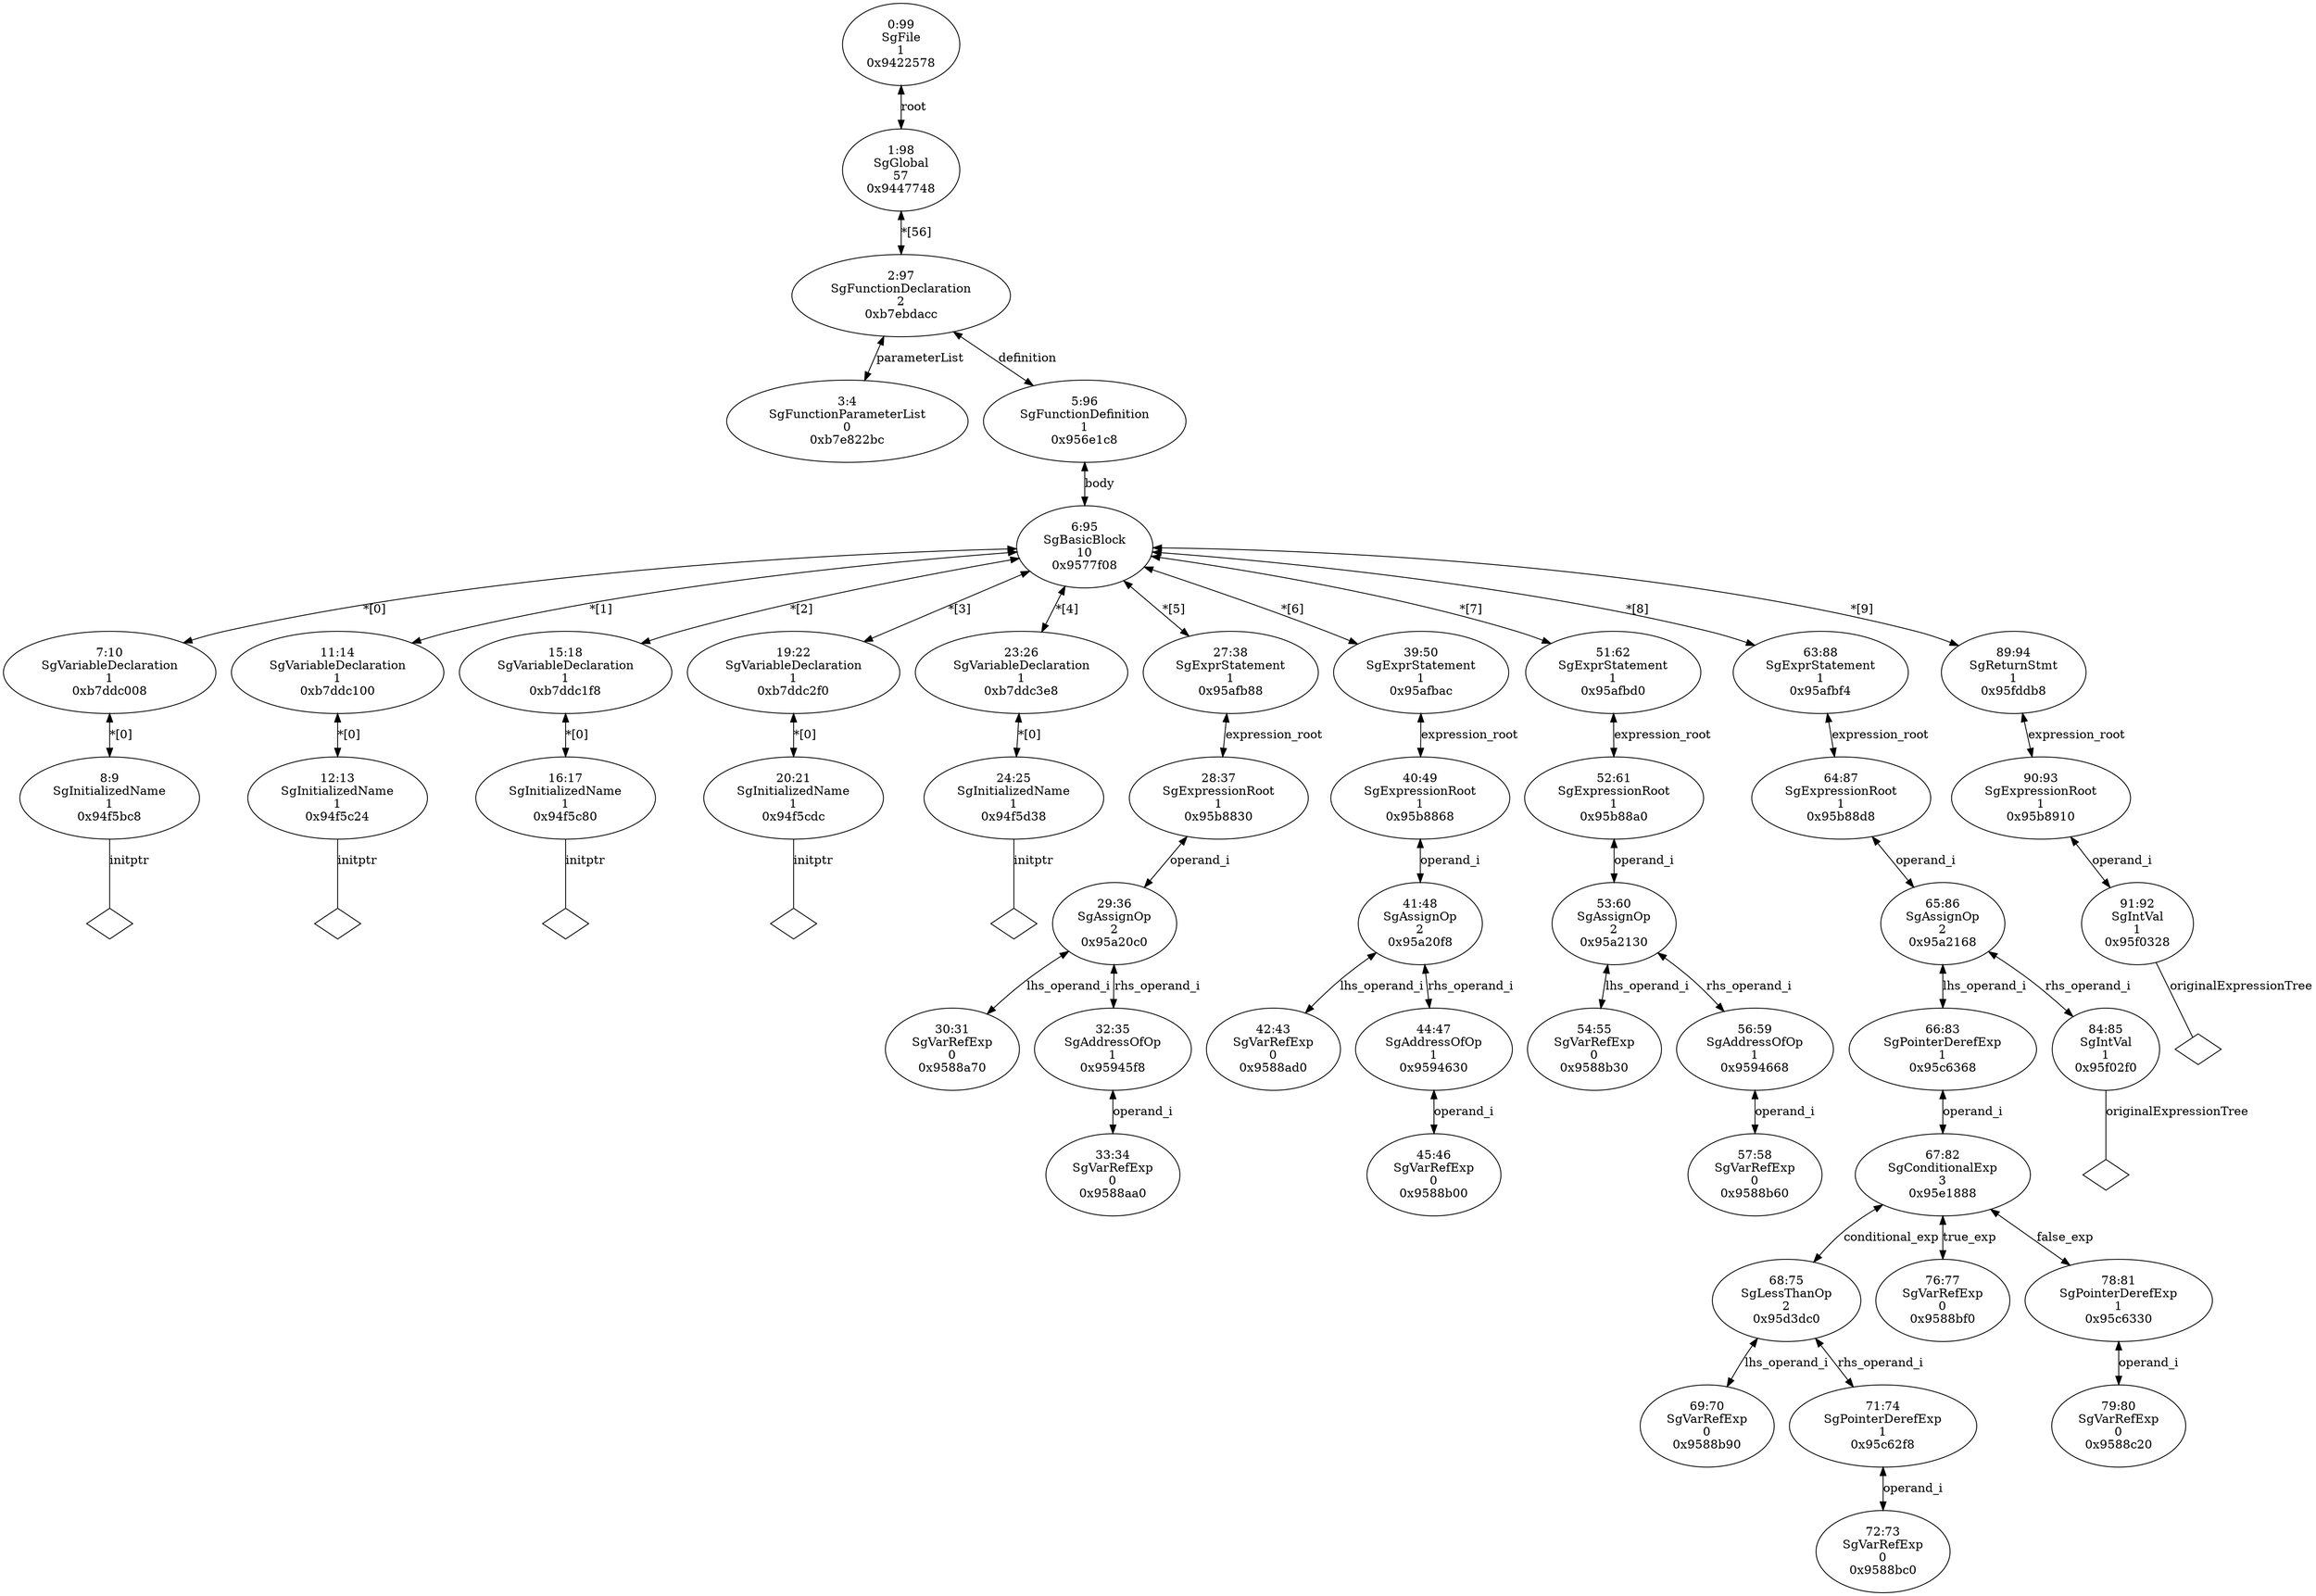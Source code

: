 digraph "G./ternop.c.dot" {
"0xb7e822bc"[label="3:4\nSgFunctionParameterList\n0\n0xb7e822bc\n" ];
"0x94f5bc8"[label="8:9\nSgInitializedName\n1\n0x94f5bc8\n" ];
"0x94f5bc8" -> "0x94f5bc8__initptr__null"[label="initptr" dir=none ];
"0x94f5bc8__initptr__null"[label="" shape=diamond ];
"0xb7ddc008"[label="7:10\nSgVariableDeclaration\n1\n0xb7ddc008\n" ];
"0xb7ddc008" -> "0x94f5bc8"[label="*[0]" dir=both ];
"0x94f5c24"[label="12:13\nSgInitializedName\n1\n0x94f5c24\n" ];
"0x94f5c24" -> "0x94f5c24__initptr__null"[label="initptr" dir=none ];
"0x94f5c24__initptr__null"[label="" shape=diamond ];
"0xb7ddc100"[label="11:14\nSgVariableDeclaration\n1\n0xb7ddc100\n" ];
"0xb7ddc100" -> "0x94f5c24"[label="*[0]" dir=both ];
"0x94f5c80"[label="16:17\nSgInitializedName\n1\n0x94f5c80\n" ];
"0x94f5c80" -> "0x94f5c80__initptr__null"[label="initptr" dir=none ];
"0x94f5c80__initptr__null"[label="" shape=diamond ];
"0xb7ddc1f8"[label="15:18\nSgVariableDeclaration\n1\n0xb7ddc1f8\n" ];
"0xb7ddc1f8" -> "0x94f5c80"[label="*[0]" dir=both ];
"0x94f5cdc"[label="20:21\nSgInitializedName\n1\n0x94f5cdc\n" ];
"0x94f5cdc" -> "0x94f5cdc__initptr__null"[label="initptr" dir=none ];
"0x94f5cdc__initptr__null"[label="" shape=diamond ];
"0xb7ddc2f0"[label="19:22\nSgVariableDeclaration\n1\n0xb7ddc2f0\n" ];
"0xb7ddc2f0" -> "0x94f5cdc"[label="*[0]" dir=both ];
"0x94f5d38"[label="24:25\nSgInitializedName\n1\n0x94f5d38\n" ];
"0x94f5d38" -> "0x94f5d38__initptr__null"[label="initptr" dir=none ];
"0x94f5d38__initptr__null"[label="" shape=diamond ];
"0xb7ddc3e8"[label="23:26\nSgVariableDeclaration\n1\n0xb7ddc3e8\n" ];
"0xb7ddc3e8" -> "0x94f5d38"[label="*[0]" dir=both ];
"0x9588a70"[label="30:31\nSgVarRefExp\n0\n0x9588a70\n" ];
"0x9588aa0"[label="33:34\nSgVarRefExp\n0\n0x9588aa0\n" ];
"0x95945f8"[label="32:35\nSgAddressOfOp\n1\n0x95945f8\n" ];
"0x95945f8" -> "0x9588aa0"[label="operand_i" dir=both ];
"0x95a20c0"[label="29:36\nSgAssignOp\n2\n0x95a20c0\n" ];
"0x95a20c0" -> "0x9588a70"[label="lhs_operand_i" dir=both ];
"0x95a20c0" -> "0x95945f8"[label="rhs_operand_i" dir=both ];
"0x95b8830"[label="28:37\nSgExpressionRoot\n1\n0x95b8830\n" ];
"0x95b8830" -> "0x95a20c0"[label="operand_i" dir=both ];
"0x95afb88"[label="27:38\nSgExprStatement\n1\n0x95afb88\n" ];
"0x95afb88" -> "0x95b8830"[label="expression_root" dir=both ];
"0x9588ad0"[label="42:43\nSgVarRefExp\n0\n0x9588ad0\n" ];
"0x9588b00"[label="45:46\nSgVarRefExp\n0\n0x9588b00\n" ];
"0x9594630"[label="44:47\nSgAddressOfOp\n1\n0x9594630\n" ];
"0x9594630" -> "0x9588b00"[label="operand_i" dir=both ];
"0x95a20f8"[label="41:48\nSgAssignOp\n2\n0x95a20f8\n" ];
"0x95a20f8" -> "0x9588ad0"[label="lhs_operand_i" dir=both ];
"0x95a20f8" -> "0x9594630"[label="rhs_operand_i" dir=both ];
"0x95b8868"[label="40:49\nSgExpressionRoot\n1\n0x95b8868\n" ];
"0x95b8868" -> "0x95a20f8"[label="operand_i" dir=both ];
"0x95afbac"[label="39:50\nSgExprStatement\n1\n0x95afbac\n" ];
"0x95afbac" -> "0x95b8868"[label="expression_root" dir=both ];
"0x9588b30"[label="54:55\nSgVarRefExp\n0\n0x9588b30\n" ];
"0x9588b60"[label="57:58\nSgVarRefExp\n0\n0x9588b60\n" ];
"0x9594668"[label="56:59\nSgAddressOfOp\n1\n0x9594668\n" ];
"0x9594668" -> "0x9588b60"[label="operand_i" dir=both ];
"0x95a2130"[label="53:60\nSgAssignOp\n2\n0x95a2130\n" ];
"0x95a2130" -> "0x9588b30"[label="lhs_operand_i" dir=both ];
"0x95a2130" -> "0x9594668"[label="rhs_operand_i" dir=both ];
"0x95b88a0"[label="52:61\nSgExpressionRoot\n1\n0x95b88a0\n" ];
"0x95b88a0" -> "0x95a2130"[label="operand_i" dir=both ];
"0x95afbd0"[label="51:62\nSgExprStatement\n1\n0x95afbd0\n" ];
"0x95afbd0" -> "0x95b88a0"[label="expression_root" dir=both ];
"0x9588b90"[label="69:70\nSgVarRefExp\n0\n0x9588b90\n" ];
"0x9588bc0"[label="72:73\nSgVarRefExp\n0\n0x9588bc0\n" ];
"0x95c62f8"[label="71:74\nSgPointerDerefExp\n1\n0x95c62f8\n" ];
"0x95c62f8" -> "0x9588bc0"[label="operand_i" dir=both ];
"0x95d3dc0"[label="68:75\nSgLessThanOp\n2\n0x95d3dc0\n" ];
"0x95d3dc0" -> "0x9588b90"[label="lhs_operand_i" dir=both ];
"0x95d3dc0" -> "0x95c62f8"[label="rhs_operand_i" dir=both ];
"0x9588bf0"[label="76:77\nSgVarRefExp\n0\n0x9588bf0\n" ];
"0x9588c20"[label="79:80\nSgVarRefExp\n0\n0x9588c20\n" ];
"0x95c6330"[label="78:81\nSgPointerDerefExp\n1\n0x95c6330\n" ];
"0x95c6330" -> "0x9588c20"[label="operand_i" dir=both ];
"0x95e1888"[label="67:82\nSgConditionalExp\n3\n0x95e1888\n" ];
"0x95e1888" -> "0x95d3dc0"[label="conditional_exp" dir=both ];
"0x95e1888" -> "0x9588bf0"[label="true_exp" dir=both ];
"0x95e1888" -> "0x95c6330"[label="false_exp" dir=both ];
"0x95c6368"[label="66:83\nSgPointerDerefExp\n1\n0x95c6368\n" ];
"0x95c6368" -> "0x95e1888"[label="operand_i" dir=both ];
"0x95f02f0"[label="84:85\nSgIntVal\n1\n0x95f02f0\n" ];
"0x95f02f0" -> "0x95f02f0__originalExpressionTree__null"[label="originalExpressionTree" dir=none ];
"0x95f02f0__originalExpressionTree__null"[label="" shape=diamond ];
"0x95a2168"[label="65:86\nSgAssignOp\n2\n0x95a2168\n" ];
"0x95a2168" -> "0x95c6368"[label="lhs_operand_i" dir=both ];
"0x95a2168" -> "0x95f02f0"[label="rhs_operand_i" dir=both ];
"0x95b88d8"[label="64:87\nSgExpressionRoot\n1\n0x95b88d8\n" ];
"0x95b88d8" -> "0x95a2168"[label="operand_i" dir=both ];
"0x95afbf4"[label="63:88\nSgExprStatement\n1\n0x95afbf4\n" ];
"0x95afbf4" -> "0x95b88d8"[label="expression_root" dir=both ];
"0x95f0328"[label="91:92\nSgIntVal\n1\n0x95f0328\n" ];
"0x95f0328" -> "0x95f0328__originalExpressionTree__null"[label="originalExpressionTree" dir=none ];
"0x95f0328__originalExpressionTree__null"[label="" shape=diamond ];
"0x95b8910"[label="90:93\nSgExpressionRoot\n1\n0x95b8910\n" ];
"0x95b8910" -> "0x95f0328"[label="operand_i" dir=both ];
"0x95fddb8"[label="89:94\nSgReturnStmt\n1\n0x95fddb8\n" ];
"0x95fddb8" -> "0x95b8910"[label="expression_root" dir=both ];
"0x9577f08"[label="6:95\nSgBasicBlock\n10\n0x9577f08\n" ];
"0x9577f08" -> "0xb7ddc008"[label="*[0]" dir=both ];
"0x9577f08" -> "0xb7ddc100"[label="*[1]" dir=both ];
"0x9577f08" -> "0xb7ddc1f8"[label="*[2]" dir=both ];
"0x9577f08" -> "0xb7ddc2f0"[label="*[3]" dir=both ];
"0x9577f08" -> "0xb7ddc3e8"[label="*[4]" dir=both ];
"0x9577f08" -> "0x95afb88"[label="*[5]" dir=both ];
"0x9577f08" -> "0x95afbac"[label="*[6]" dir=both ];
"0x9577f08" -> "0x95afbd0"[label="*[7]" dir=both ];
"0x9577f08" -> "0x95afbf4"[label="*[8]" dir=both ];
"0x9577f08" -> "0x95fddb8"[label="*[9]" dir=both ];
"0x956e1c8"[label="5:96\nSgFunctionDefinition\n1\n0x956e1c8\n" ];
"0x956e1c8" -> "0x9577f08"[label="body" dir=both ];
"0xb7ebdacc"[label="2:97\nSgFunctionDeclaration\n2\n0xb7ebdacc\n" ];
"0xb7ebdacc" -> "0xb7e822bc"[label="parameterList" dir=both ];
"0xb7ebdacc" -> "0x956e1c8"[label="definition" dir=both ];
"0x9447748"[label="1:98\nSgGlobal\n57\n0x9447748\n" ];
"0x9447748" -> "0xb7ebdacc"[label="*[56]" dir=both ];
"0x9422578"[label="0:99\nSgFile\n1\n0x9422578\n" ];
"0x9422578" -> "0x9447748"[label="root" dir=both ];
}
